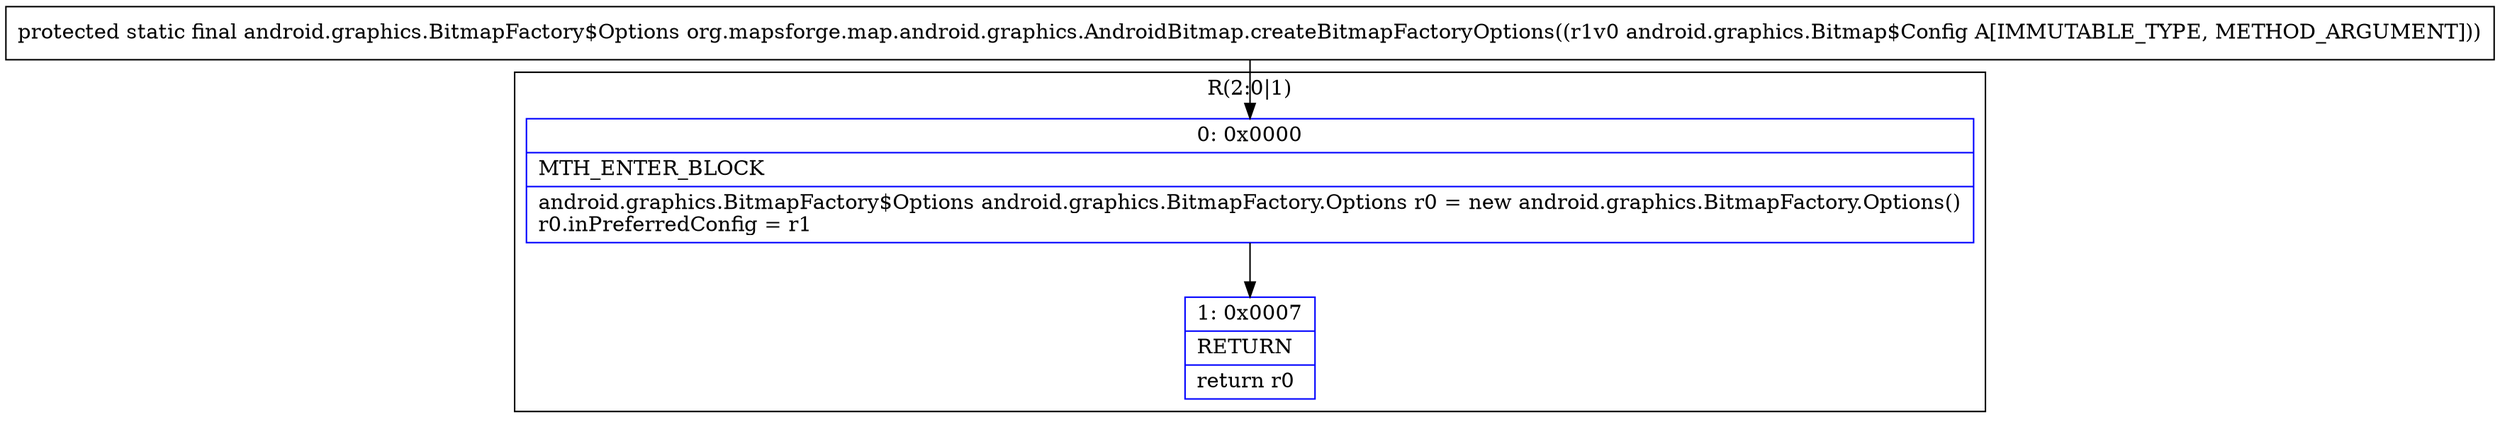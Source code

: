 digraph "CFG fororg.mapsforge.map.android.graphics.AndroidBitmap.createBitmapFactoryOptions(Landroid\/graphics\/Bitmap$Config;)Landroid\/graphics\/BitmapFactory$Options;" {
subgraph cluster_Region_2039626922 {
label = "R(2:0|1)";
node [shape=record,color=blue];
Node_0 [shape=record,label="{0\:\ 0x0000|MTH_ENTER_BLOCK\l|android.graphics.BitmapFactory$Options android.graphics.BitmapFactory.Options r0 = new android.graphics.BitmapFactory.Options()\lr0.inPreferredConfig = r1\l}"];
Node_1 [shape=record,label="{1\:\ 0x0007|RETURN\l|return r0\l}"];
}
MethodNode[shape=record,label="{protected static final android.graphics.BitmapFactory$Options org.mapsforge.map.android.graphics.AndroidBitmap.createBitmapFactoryOptions((r1v0 android.graphics.Bitmap$Config A[IMMUTABLE_TYPE, METHOD_ARGUMENT])) }"];
MethodNode -> Node_0;
Node_0 -> Node_1;
}

